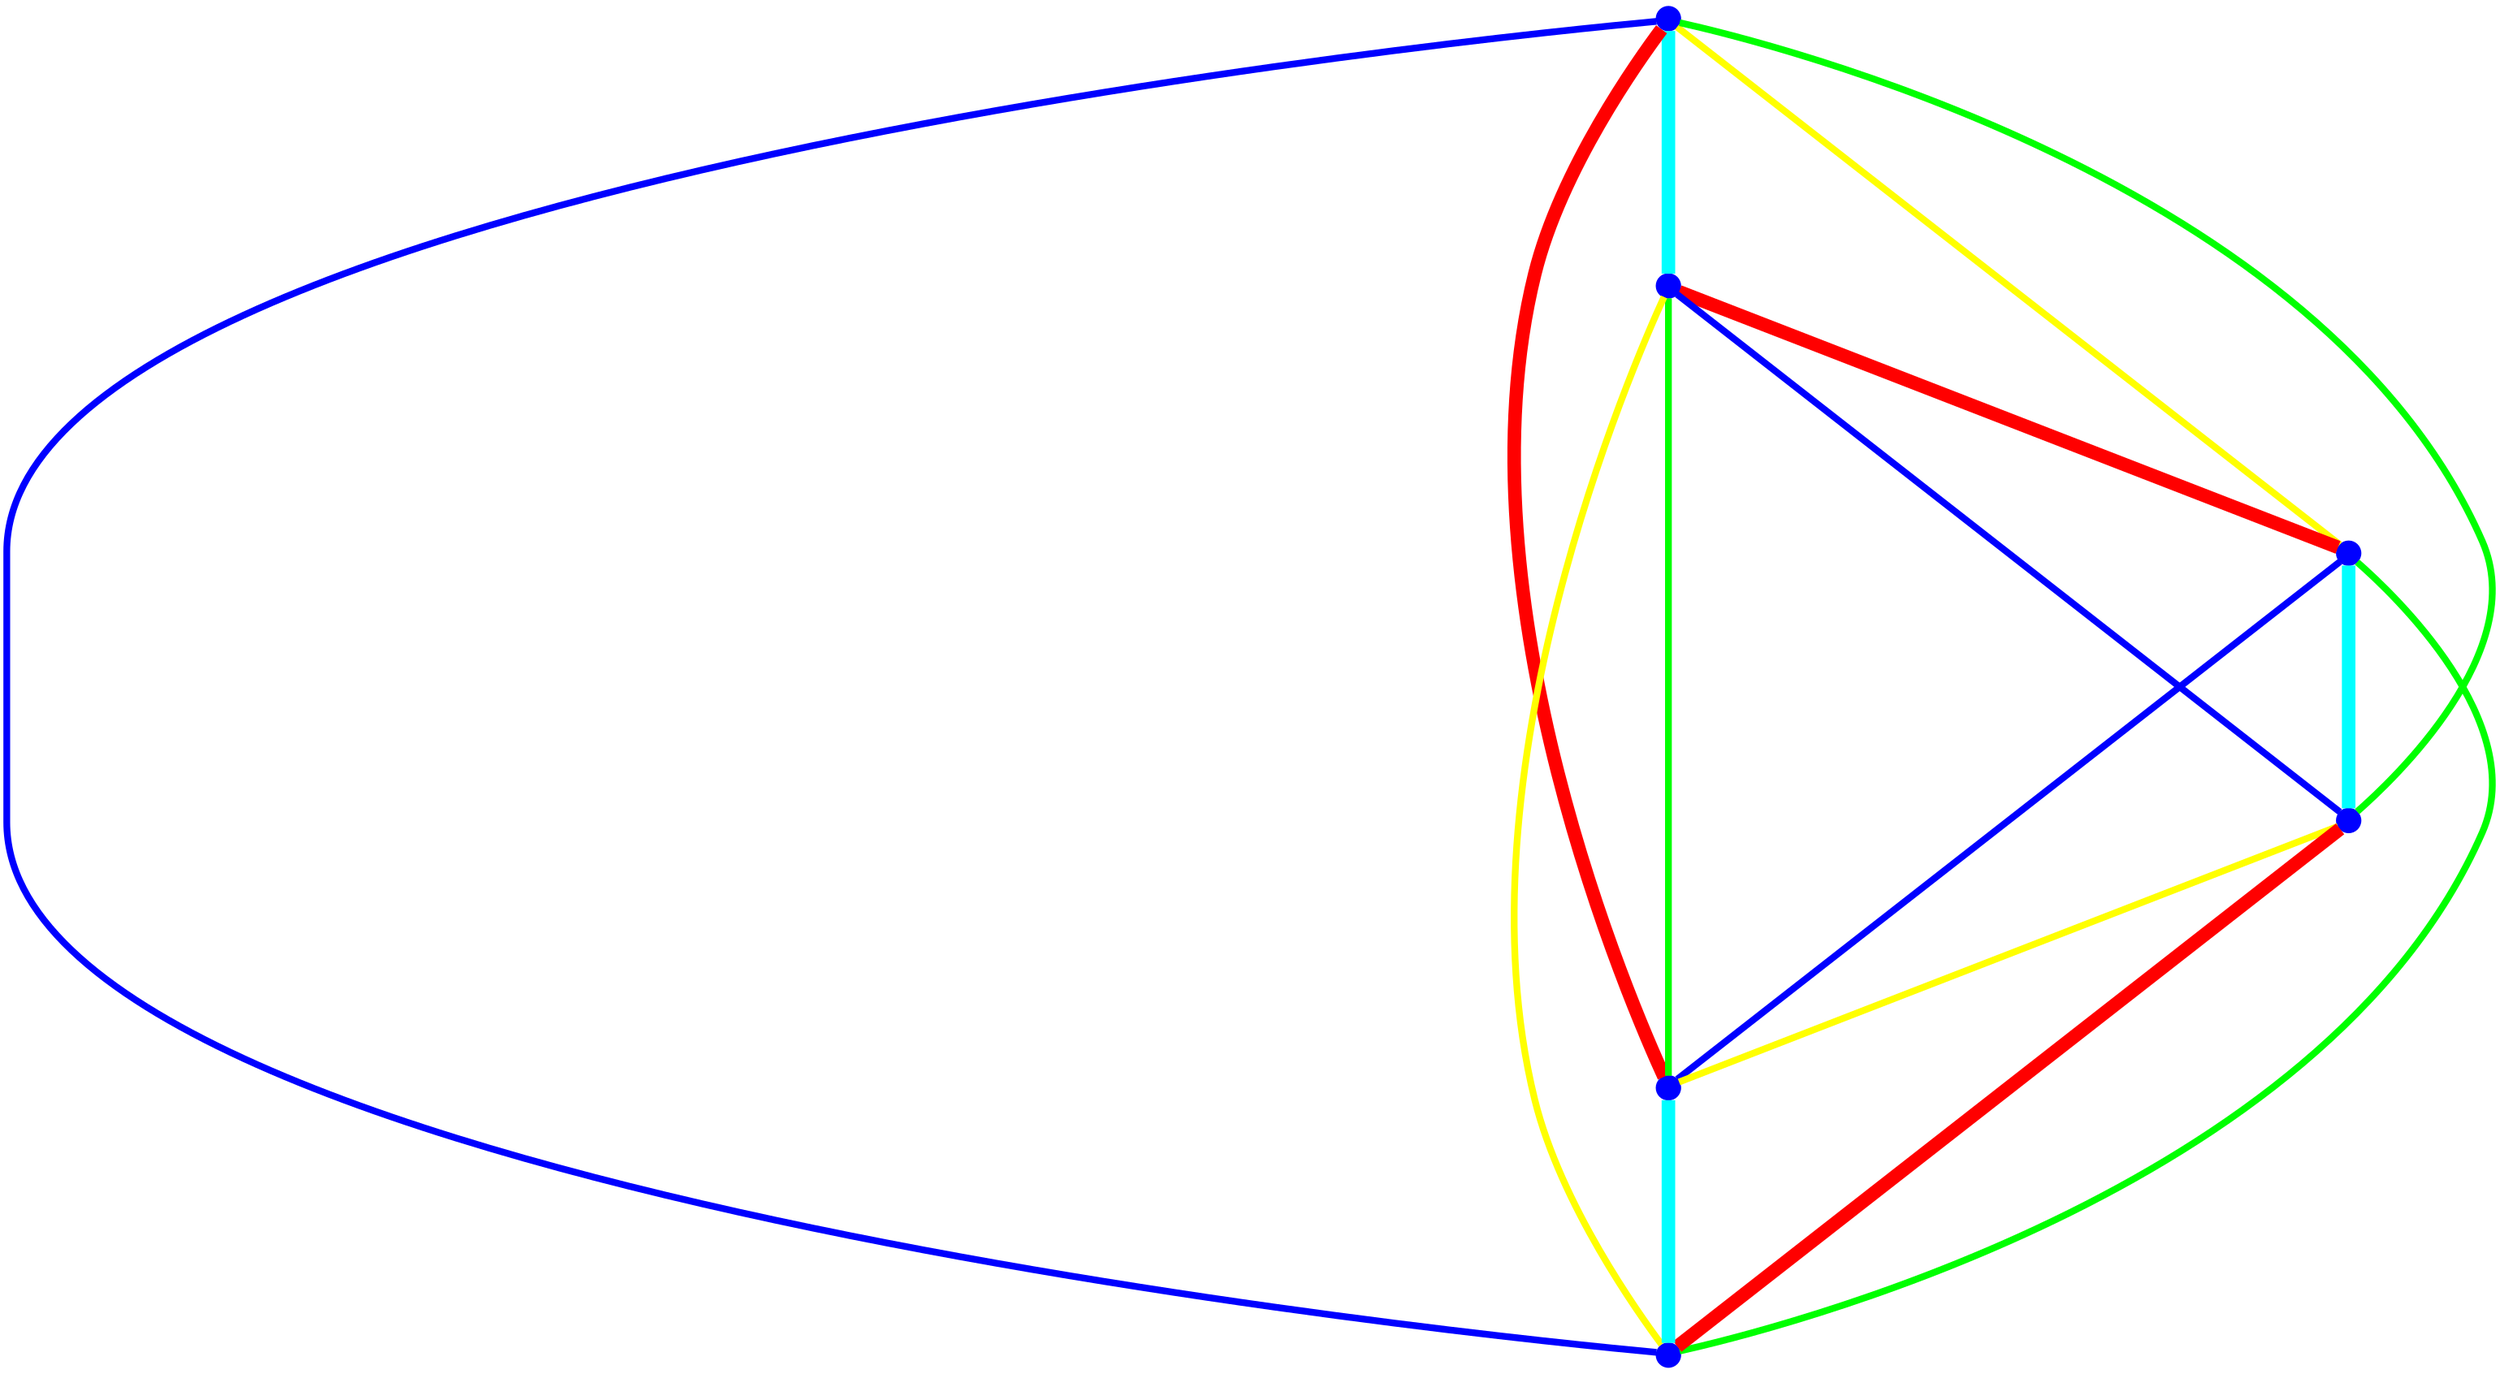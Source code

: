 graph {
ranksep=2
nodesep=2
node [label="" shape=circle style=filled fixedsize=true color=blue fillcolor=blue width=0.2];
"1" -- "2" [style="solid",penwidth="8",color="cyan"];
"1" -- "3" [style="solid",penwidth="4",color="yellow"];
"1" -- "4" [style="solid",penwidth="4",color="green"];
"1" -- "5" [style="solid",penwidth="8",color="red"];
"1" -- "6" [style="solid",penwidth="4",color="blue"];
"2" -- "3" [style="solid",penwidth="8",color="red"];
"2" -- "4" [style="solid",penwidth="4",color="blue"];
"2" -- "5" [style="solid",penwidth="4",color="green"];
"2" -- "6" [style="solid",penwidth="4",color="yellow"];
"3" -- "4" [style="solid",penwidth="8",color="cyan"];
"3" -- "5" [style="solid",penwidth="4",color="blue"];
"3" -- "6" [style="solid",penwidth="4",color="green"];
"4" -- "5" [style="solid",penwidth="4",color="yellow"];
"4" -- "6" [style="solid",penwidth="8",color="red"];
"5" -- "6" [style="solid",penwidth="8",color="cyan"];
}
